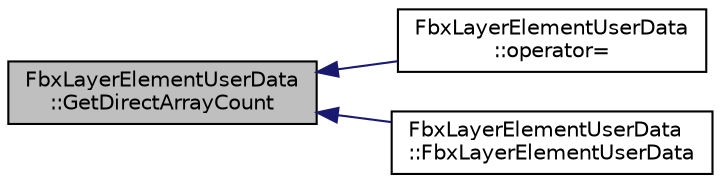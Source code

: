 digraph "FbxLayerElementUserData::GetDirectArrayCount"
{
  edge [fontname="Helvetica",fontsize="10",labelfontname="Helvetica",labelfontsize="10"];
  node [fontname="Helvetica",fontsize="10",shape=record];
  rankdir="LR";
  Node38 [label="FbxLayerElementUserData\l::GetDirectArrayCount",height=0.2,width=0.4,color="black", fillcolor="grey75", style="filled", fontcolor="black"];
  Node38 -> Node39 [dir="back",color="midnightblue",fontsize="10",style="solid",fontname="Helvetica"];
  Node39 [label="FbxLayerElementUserData\l::operator=",height=0.2,width=0.4,color="black", fillcolor="white", style="filled",URL="$class_fbx_layer_element_user_data.html#ae4e7b6fca22ea7dc404251bfea061e8d"];
  Node38 -> Node40 [dir="back",color="midnightblue",fontsize="10",style="solid",fontname="Helvetica"];
  Node40 [label="FbxLayerElementUserData\l::FbxLayerElementUserData",height=0.2,width=0.4,color="black", fillcolor="white", style="filled",URL="$class_fbx_layer_element_user_data.html#aa64b5222f1e7cb1091b92317b7516969"];
}
